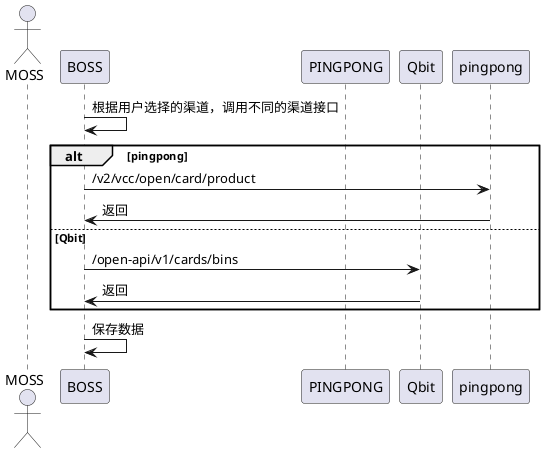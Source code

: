 @startuml
'https://plantuml.com/sequence-diagram


actor MOSS
participant BOSS
participant PINGPONG
participant Qbit

BOSS -> BOSS: 根据用户选择的渠道，调用不同的渠道接口
alt pingpong

    BOSS -> pingpong: /v2/vcc/open/card/product
    pingpong -> BOSS: 返回

else Qbit

    BOSS -> Qbit: /open-api/v1/cards/bins
    Qbit -> BOSS: 返回

end
BOSS -> BOSS: 保存数据

@enduml